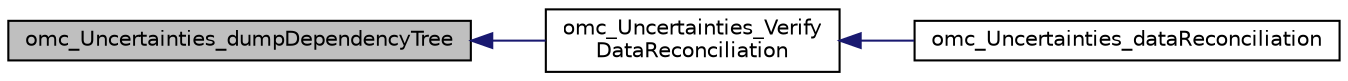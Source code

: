 digraph "omc_Uncertainties_dumpDependencyTree"
{
  edge [fontname="Helvetica",fontsize="10",labelfontname="Helvetica",labelfontsize="10"];
  node [fontname="Helvetica",fontsize="10",shape=record];
  rankdir="LR";
  Node416 [label="omc_Uncertainties_dumpDependencyTree",height=0.2,width=0.4,color="black", fillcolor="grey75", style="filled", fontcolor="black"];
  Node416 -> Node417 [dir="back",color="midnightblue",fontsize="10",style="solid",fontname="Helvetica"];
  Node417 [label="omc_Uncertainties_Verify\lDataReconciliation",height=0.2,width=0.4,color="black", fillcolor="white", style="filled",URL="$d2/dea/_uncertainties_8h.html#aa229c623902f8b8620870347163864a6"];
  Node417 -> Node418 [dir="back",color="midnightblue",fontsize="10",style="solid",fontname="Helvetica"];
  Node418 [label="omc_Uncertainties_dataReconciliation",height=0.2,width=0.4,color="black", fillcolor="white", style="filled",URL="$d2/dea/_uncertainties_8h.html#a55322c2ca75955cdedfc73dd273a460b"];
}
